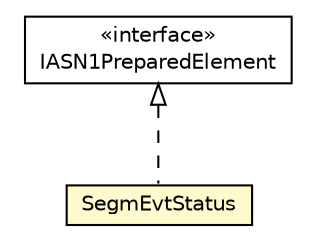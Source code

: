 #!/usr/local/bin/dot
#
# Class diagram 
# Generated by UMLGraph version R5_6-24-gf6e263 (http://www.umlgraph.org/)
#

digraph G {
	edge [fontname="Helvetica",fontsize=10,labelfontname="Helvetica",labelfontsize=10];
	node [fontname="Helvetica",fontsize=10,shape=plaintext];
	nodesep=0.25;
	ranksep=0.5;
	// org.universAAL.lddi.lib.ieeex73std.org.bn.coders.IASN1PreparedElement
	c7238479 [label=<<table title="org.universAAL.lddi.lib.ieeex73std.org.bn.coders.IASN1PreparedElement" border="0" cellborder="1" cellspacing="0" cellpadding="2" port="p" href="../../org/bn/coders/IASN1PreparedElement.html">
		<tr><td><table border="0" cellspacing="0" cellpadding="1">
<tr><td align="center" balign="center"> &#171;interface&#187; </td></tr>
<tr><td align="center" balign="center"> IASN1PreparedElement </td></tr>
		</table></td></tr>
		</table>>, URL="../../org/bn/coders/IASN1PreparedElement.html", fontname="Helvetica", fontcolor="black", fontsize=10.0];
	// org.universAAL.lddi.lib.ieeex73std.x73.p20601.SegmEvtStatus
	c7238605 [label=<<table title="org.universAAL.lddi.lib.ieeex73std.x73.p20601.SegmEvtStatus" border="0" cellborder="1" cellspacing="0" cellpadding="2" port="p" bgcolor="lemonChiffon" href="./SegmEvtStatus.html">
		<tr><td><table border="0" cellspacing="0" cellpadding="1">
<tr><td align="center" balign="center"> SegmEvtStatus </td></tr>
		</table></td></tr>
		</table>>, URL="./SegmEvtStatus.html", fontname="Helvetica", fontcolor="black", fontsize=10.0];
	//org.universAAL.lddi.lib.ieeex73std.x73.p20601.SegmEvtStatus implements org.universAAL.lddi.lib.ieeex73std.org.bn.coders.IASN1PreparedElement
	c7238479:p -> c7238605:p [dir=back,arrowtail=empty,style=dashed];
}

